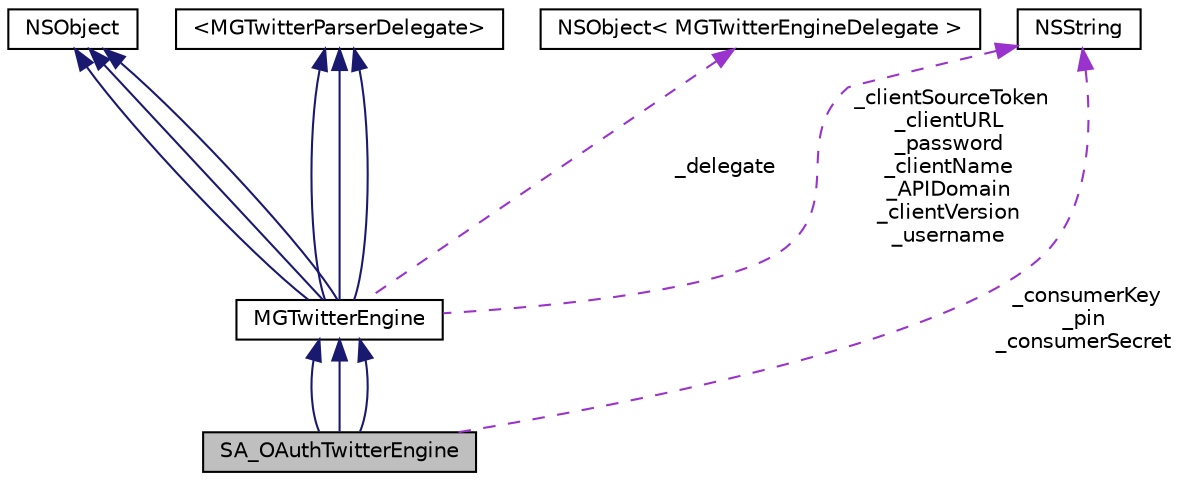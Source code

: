 digraph G
{
  edge [fontname="Helvetica",fontsize="10",labelfontname="Helvetica",labelfontsize="10"];
  node [fontname="Helvetica",fontsize="10",shape=record];
  Node1 [label="SA_OAuthTwitterEngine",height=0.2,width=0.4,color="black", fillcolor="grey75", style="filled" fontcolor="black"];
  Node2 -> Node1 [dir="back",color="midnightblue",fontsize="10",style="solid",fontname="Helvetica"];
  Node2 [label="MGTwitterEngine",height=0.2,width=0.4,color="black", fillcolor="white", style="filled",URL="$interface_m_g_twitter_engine.html"];
  Node3 -> Node2 [dir="back",color="midnightblue",fontsize="10",style="solid",fontname="Helvetica"];
  Node3 [label="NSObject",height=0.2,width=0.4,color="black", fillcolor="white", style="filled",URL="$class_n_s_object.html"];
  Node4 -> Node2 [dir="back",color="midnightblue",fontsize="10",style="solid",fontname="Helvetica"];
  Node4 [label="\<MGTwitterParserDelegate\>",height=0.2,width=0.4,color="black", fillcolor="white", style="filled",URL="$protocol_m_g_twitter_parser_delegate-p.html"];
  Node3 -> Node2 [dir="back",color="midnightblue",fontsize="10",style="solid",fontname="Helvetica"];
  Node4 -> Node2 [dir="back",color="midnightblue",fontsize="10",style="solid",fontname="Helvetica"];
  Node3 -> Node2 [dir="back",color="midnightblue",fontsize="10",style="solid",fontname="Helvetica"];
  Node4 -> Node2 [dir="back",color="midnightblue",fontsize="10",style="solid",fontname="Helvetica"];
  Node5 -> Node2 [dir="back",color="darkorchid3",fontsize="10",style="dashed",label=" _delegate" ,fontname="Helvetica"];
  Node5 [label="NSObject\< MGTwitterEngineDelegate \>",height=0.2,width=0.4,color="black", fillcolor="white", style="filled",URL="$class_n_s_object.html"];
  Node6 -> Node2 [dir="back",color="darkorchid3",fontsize="10",style="dashed",label=" _clientSourceToken\n_clientURL\n_password\n_clientName\n_APIDomain\n_clientVersion\n_username" ,fontname="Helvetica"];
  Node6 [label="NSString",height=0.2,width=0.4,color="black", fillcolor="white", style="filled",URL="$class_n_s_string.html"];
  Node2 -> Node1 [dir="back",color="midnightblue",fontsize="10",style="solid",fontname="Helvetica"];
  Node2 -> Node1 [dir="back",color="midnightblue",fontsize="10",style="solid",fontname="Helvetica"];
  Node6 -> Node1 [dir="back",color="darkorchid3",fontsize="10",style="dashed",label=" _consumerKey\n_pin\n_consumerSecret" ,fontname="Helvetica"];
}
